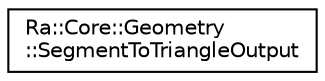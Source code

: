 digraph "Graphical Class Hierarchy"
{
 // INTERACTIVE_SVG=YES
 // LATEX_PDF_SIZE
  edge [fontname="Helvetica",fontsize="10",labelfontname="Helvetica",labelfontsize="10"];
  node [fontname="Helvetica",fontsize="10",shape=record];
  rankdir="LR";
  Node0 [label="Ra::Core::Geometry\l::SegmentToTriangleOutput",height=0.2,width=0.4,color="black", fillcolor="white", style="filled",URL="$structRa_1_1Core_1_1Geometry_1_1SegmentToTriangleOutput.html",tooltip="Structure holding the result of a segment-to-triangle distance query."];
}
